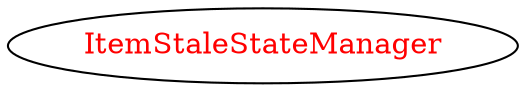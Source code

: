 digraph dependencyGraph {
 concentrate=true;
 ranksep="2.0";
 rankdir="LR"; 
 splines="ortho";
"ItemStaleStateManager" [fontcolor="red"];
}